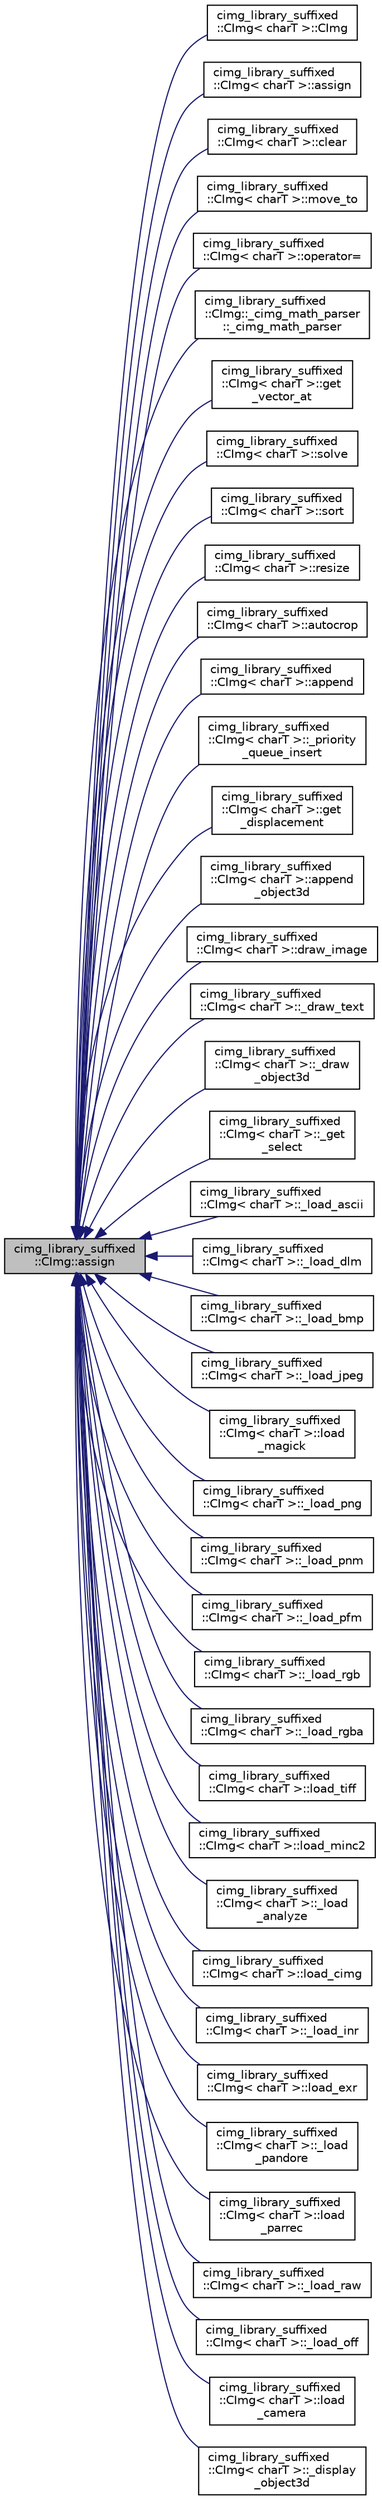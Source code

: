digraph "cimg_library_suffixed::CImg::assign"
{
  edge [fontname="Helvetica",fontsize="10",labelfontname="Helvetica",labelfontsize="10"];
  node [fontname="Helvetica",fontsize="10",shape=record];
  rankdir="LR";
  Node1 [label="cimg_library_suffixed\l::CImg::assign",height=0.2,width=0.4,color="black", fillcolor="grey75", style="filled" fontcolor="black"];
  Node1 -> Node2 [dir="back",color="midnightblue",fontsize="10",style="solid",fontname="Helvetica"];
  Node2 [label="cimg_library_suffixed\l::CImg\< charT \>::CImg",height=0.2,width=0.4,color="black", fillcolor="white", style="filled",URL="$structcimg__library__suffixed_1_1_c_img.html#a2b25d17a8c083a30b2544b292006c915",tooltip="Construct image with specified size and initialize pixel values from a sequence of integers..."];
  Node1 -> Node3 [dir="back",color="midnightblue",fontsize="10",style="solid",fontname="Helvetica"];
  Node3 [label="cimg_library_suffixed\l::CImg\< charT \>::assign",height=0.2,width=0.4,color="black", fillcolor="white", style="filled",URL="$structcimg__library__suffixed_1_1_c_img.html#a95898e33c8270ae81d3addd9302d18bc",tooltip="Construct image with specified size ."];
  Node1 -> Node4 [dir="back",color="midnightblue",fontsize="10",style="solid",fontname="Helvetica"];
  Node4 [label="cimg_library_suffixed\l::CImg\< charT \>::clear",height=0.2,width=0.4,color="black", fillcolor="white", style="filled",URL="$structcimg__library__suffixed_1_1_c_img.html#a10a523138184fd92ea297c72d8212dd6",tooltip="Construct empty image ."];
  Node1 -> Node5 [dir="back",color="midnightblue",fontsize="10",style="solid",fontname="Helvetica"];
  Node5 [label="cimg_library_suffixed\l::CImg\< charT \>::move_to",height=0.2,width=0.4,color="black", fillcolor="white", style="filled",URL="$structcimg__library__suffixed_1_1_c_img.html#a679b1e1a7717fbb6be2352355e69f077",tooltip="Transfer content of an image instance into another one."];
  Node1 -> Node6 [dir="back",color="midnightblue",fontsize="10",style="solid",fontname="Helvetica"];
  Node6 [label="cimg_library_suffixed\l::CImg\< charT \>::operator=",height=0.2,width=0.4,color="black", fillcolor="white", style="filled",URL="$structcimg__library__suffixed_1_1_c_img.html#a8e9ce81272aa269f51f670ba52b0ca70",tooltip="Copy an image into the current image instance."];
  Node1 -> Node7 [dir="back",color="midnightblue",fontsize="10",style="solid",fontname="Helvetica"];
  Node7 [label="cimg_library_suffixed\l::CImg::_cimg_math_parser\l::_cimg_math_parser",height=0.2,width=0.4,color="black", fillcolor="white", style="filled",URL="$structcimg__library__suffixed_1_1_c_img_1_1__cimg__math__parser.html#a4d69a805132e057f6b58b0dce2c1ff25"];
  Node1 -> Node8 [dir="back",color="midnightblue",fontsize="10",style="solid",fontname="Helvetica"];
  Node8 [label="cimg_library_suffixed\l::CImg\< charT \>::get\l_vector_at",height=0.2,width=0.4,color="black", fillcolor="white", style="filled",URL="$structcimg__library__suffixed_1_1_c_img.html#a2ba8896af6fa04be1d86bb16546638a9",tooltip="Get vector-valued pixel located at specified position."];
  Node1 -> Node9 [dir="back",color="midnightblue",fontsize="10",style="solid",fontname="Helvetica"];
  Node9 [label="cimg_library_suffixed\l::CImg\< charT \>::solve",height=0.2,width=0.4,color="black", fillcolor="white", style="filled",URL="$structcimg__library__suffixed_1_1_c_img.html#a3c868d05056064840adec3b2e75f2c22",tooltip="Solve a system of linear equations."];
  Node1 -> Node10 [dir="back",color="midnightblue",fontsize="10",style="solid",fontname="Helvetica"];
  Node10 [label="cimg_library_suffixed\l::CImg\< charT \>::sort",height=0.2,width=0.4,color="black", fillcolor="white", style="filled",URL="$structcimg__library__suffixed_1_1_c_img.html#aa5a7f39985713471c4289a68040242a6",tooltip="Sort pixel values."];
  Node1 -> Node11 [dir="back",color="midnightblue",fontsize="10",style="solid",fontname="Helvetica"];
  Node11 [label="cimg_library_suffixed\l::CImg\< charT \>::resize",height=0.2,width=0.4,color="black", fillcolor="white", style="filled",URL="$structcimg__library__suffixed_1_1_c_img.html#adf42a4d63a14a4199e4703743b217075",tooltip="Resize image to new dimensions."];
  Node1 -> Node12 [dir="back",color="midnightblue",fontsize="10",style="solid",fontname="Helvetica"];
  Node12 [label="cimg_library_suffixed\l::CImg\< charT \>::autocrop",height=0.2,width=0.4,color="black", fillcolor="white", style="filled",URL="$structcimg__library__suffixed_1_1_c_img.html#a0380cd4a91edefc76963edf560f5c19b",tooltip="Autocrop image region, regarding the specified background value."];
  Node1 -> Node13 [dir="back",color="midnightblue",fontsize="10",style="solid",fontname="Helvetica"];
  Node13 [label="cimg_library_suffixed\l::CImg\< charT \>::append",height=0.2,width=0.4,color="black", fillcolor="white", style="filled",URL="$structcimg__library__suffixed_1_1_c_img.html#a66b642b7548536f9dfe0328207e37ef4",tooltip="Append two images along specified axis."];
  Node1 -> Node14 [dir="back",color="midnightblue",fontsize="10",style="solid",fontname="Helvetica"];
  Node14 [label="cimg_library_suffixed\l::CImg\< charT \>::_priority\l_queue_insert",height=0.2,width=0.4,color="black", fillcolor="white", style="filled",URL="$structcimg__library__suffixed_1_1_c_img.html#af31ddcf27e837bb95ddc7bbd7b41e28d"];
  Node1 -> Node15 [dir="back",color="midnightblue",fontsize="10",style="solid",fontname="Helvetica"];
  Node15 [label="cimg_library_suffixed\l::CImg\< charT \>::get\l_displacement",height=0.2,width=0.4,color="black", fillcolor="white", style="filled",URL="$structcimg__library__suffixed_1_1_c_img.html#a724e381142945bf1b2b96dc542bcb41f",tooltip="Estimate displacement field between two images ."];
  Node1 -> Node16 [dir="back",color="midnightblue",fontsize="10",style="solid",fontname="Helvetica"];
  Node16 [label="cimg_library_suffixed\l::CImg\< charT \>::append\l_object3d",height=0.2,width=0.4,color="black", fillcolor="white", style="filled",URL="$structcimg__library__suffixed_1_1_c_img.html#af97fedf01cd4a4d8b7e0d11d519981e8",tooltip="Merge two 3d objects together."];
  Node1 -> Node17 [dir="back",color="midnightblue",fontsize="10",style="solid",fontname="Helvetica"];
  Node17 [label="cimg_library_suffixed\l::CImg\< charT \>::draw_image",height=0.2,width=0.4,color="black", fillcolor="white", style="filled",URL="$structcimg__library__suffixed_1_1_c_img.html#a4dfe9a9fb78df031a5750e7898af3d9e",tooltip="Draw an image."];
  Node1 -> Node18 [dir="back",color="midnightblue",fontsize="10",style="solid",fontname="Helvetica"];
  Node18 [label="cimg_library_suffixed\l::CImg\< charT \>::_draw_text",height=0.2,width=0.4,color="black", fillcolor="white", style="filled",URL="$structcimg__library__suffixed_1_1_c_img.html#ae6e4c19ea3d3c780d2b85cf569f4f95b"];
  Node1 -> Node19 [dir="back",color="midnightblue",fontsize="10",style="solid",fontname="Helvetica"];
  Node19 [label="cimg_library_suffixed\l::CImg\< charT \>::_draw\l_object3d",height=0.2,width=0.4,color="black", fillcolor="white", style="filled",URL="$structcimg__library__suffixed_1_1_c_img.html#a172d2a3982cc236873877aac64d9c652"];
  Node1 -> Node20 [dir="back",color="midnightblue",fontsize="10",style="solid",fontname="Helvetica"];
  Node20 [label="cimg_library_suffixed\l::CImg\< charT \>::_get\l_select",height=0.2,width=0.4,color="black", fillcolor="white", style="filled",URL="$structcimg__library__suffixed_1_1_c_img.html#a5eabe7fe9d3b7069f8cd7719ff515bdf"];
  Node1 -> Node21 [dir="back",color="midnightblue",fontsize="10",style="solid",fontname="Helvetica"];
  Node21 [label="cimg_library_suffixed\l::CImg\< charT \>::_load_ascii",height=0.2,width=0.4,color="black", fillcolor="white", style="filled",URL="$structcimg__library__suffixed_1_1_c_img.html#aec24d1f432932c808966d2a74c7aecb1"];
  Node1 -> Node22 [dir="back",color="midnightblue",fontsize="10",style="solid",fontname="Helvetica"];
  Node22 [label="cimg_library_suffixed\l::CImg\< charT \>::_load_dlm",height=0.2,width=0.4,color="black", fillcolor="white", style="filled",URL="$structcimg__library__suffixed_1_1_c_img.html#a92c4de19e08058f4ee09035bf83c4f05"];
  Node1 -> Node23 [dir="back",color="midnightblue",fontsize="10",style="solid",fontname="Helvetica"];
  Node23 [label="cimg_library_suffixed\l::CImg\< charT \>::_load_bmp",height=0.2,width=0.4,color="black", fillcolor="white", style="filled",URL="$structcimg__library__suffixed_1_1_c_img.html#aa54db2f4c7251f0b2ec7e27c55f035ad"];
  Node1 -> Node24 [dir="back",color="midnightblue",fontsize="10",style="solid",fontname="Helvetica"];
  Node24 [label="cimg_library_suffixed\l::CImg\< charT \>::_load_jpeg",height=0.2,width=0.4,color="black", fillcolor="white", style="filled",URL="$structcimg__library__suffixed_1_1_c_img.html#aaa44f102ce0bd97a01d128fe431c1bb2"];
  Node1 -> Node25 [dir="back",color="midnightblue",fontsize="10",style="solid",fontname="Helvetica"];
  Node25 [label="cimg_library_suffixed\l::CImg\< charT \>::load\l_magick",height=0.2,width=0.4,color="black", fillcolor="white", style="filled",URL="$structcimg__library__suffixed_1_1_c_img.html#af0105ec4e0f60f8e49ef9040d8b4dbf8",tooltip="Load image from a file, using Magick++ library."];
  Node1 -> Node26 [dir="back",color="midnightblue",fontsize="10",style="solid",fontname="Helvetica"];
  Node26 [label="cimg_library_suffixed\l::CImg\< charT \>::_load_png",height=0.2,width=0.4,color="black", fillcolor="white", style="filled",URL="$structcimg__library__suffixed_1_1_c_img.html#afad5bf433ccb74d5920256022584b88b"];
  Node1 -> Node27 [dir="back",color="midnightblue",fontsize="10",style="solid",fontname="Helvetica"];
  Node27 [label="cimg_library_suffixed\l::CImg\< charT \>::_load_pnm",height=0.2,width=0.4,color="black", fillcolor="white", style="filled",URL="$structcimg__library__suffixed_1_1_c_img.html#a4ee4502761ce479392f2641211a5694f"];
  Node1 -> Node28 [dir="back",color="midnightblue",fontsize="10",style="solid",fontname="Helvetica"];
  Node28 [label="cimg_library_suffixed\l::CImg\< charT \>::_load_pfm",height=0.2,width=0.4,color="black", fillcolor="white", style="filled",URL="$structcimg__library__suffixed_1_1_c_img.html#a0735cc3a6a6f0639ff34e98086cb7992"];
  Node1 -> Node29 [dir="back",color="midnightblue",fontsize="10",style="solid",fontname="Helvetica"];
  Node29 [label="cimg_library_suffixed\l::CImg\< charT \>::_load_rgb",height=0.2,width=0.4,color="black", fillcolor="white", style="filled",URL="$structcimg__library__suffixed_1_1_c_img.html#a2f8efc3e31f3efd003fcde8a2663fe3c"];
  Node1 -> Node30 [dir="back",color="midnightblue",fontsize="10",style="solid",fontname="Helvetica"];
  Node30 [label="cimg_library_suffixed\l::CImg\< charT \>::_load_rgba",height=0.2,width=0.4,color="black", fillcolor="white", style="filled",URL="$structcimg__library__suffixed_1_1_c_img.html#af69044fe2a359aa23435d1fffc16c382"];
  Node1 -> Node31 [dir="back",color="midnightblue",fontsize="10",style="solid",fontname="Helvetica"];
  Node31 [label="cimg_library_suffixed\l::CImg\< charT \>::load_tiff",height=0.2,width=0.4,color="black", fillcolor="white", style="filled",URL="$structcimg__library__suffixed_1_1_c_img.html#afae55bae3c5da07c1960231b7185202c",tooltip="Load image from a TIFF file."];
  Node1 -> Node32 [dir="back",color="midnightblue",fontsize="10",style="solid",fontname="Helvetica"];
  Node32 [label="cimg_library_suffixed\l::CImg\< charT \>::load_minc2",height=0.2,width=0.4,color="black", fillcolor="white", style="filled",URL="$structcimg__library__suffixed_1_1_c_img.html#afef1911ae374b6dc61cc2276407da523",tooltip="Load image from a MINC2 file."];
  Node1 -> Node33 [dir="back",color="midnightblue",fontsize="10",style="solid",fontname="Helvetica"];
  Node33 [label="cimg_library_suffixed\l::CImg\< charT \>::_load\l_analyze",height=0.2,width=0.4,color="black", fillcolor="white", style="filled",URL="$structcimg__library__suffixed_1_1_c_img.html#a01444df91267a5b4cb8105ac5886f12f"];
  Node1 -> Node34 [dir="back",color="midnightblue",fontsize="10",style="solid",fontname="Helvetica"];
  Node34 [label="cimg_library_suffixed\l::CImg\< charT \>::load_cimg",height=0.2,width=0.4,color="black", fillcolor="white", style="filled",URL="$structcimg__library__suffixed_1_1_c_img.html#acd11fa7d0e9e7598c686eeadd86b792d",tooltip="Load image from a .cimg[z] file."];
  Node1 -> Node35 [dir="back",color="midnightblue",fontsize="10",style="solid",fontname="Helvetica"];
  Node35 [label="cimg_library_suffixed\l::CImg\< charT \>::_load_inr",height=0.2,width=0.4,color="black", fillcolor="white", style="filled",URL="$structcimg__library__suffixed_1_1_c_img.html#a9347170daf5606c1957d03a417b7f8b7"];
  Node1 -> Node36 [dir="back",color="midnightblue",fontsize="10",style="solid",fontname="Helvetica"];
  Node36 [label="cimg_library_suffixed\l::CImg\< charT \>::load_exr",height=0.2,width=0.4,color="black", fillcolor="white", style="filled",URL="$structcimg__library__suffixed_1_1_c_img.html#a0c1fe12517dfb17cd1130db2f9e78d29",tooltip="Load image from a EXR file."];
  Node1 -> Node37 [dir="back",color="midnightblue",fontsize="10",style="solid",fontname="Helvetica"];
  Node37 [label="cimg_library_suffixed\l::CImg\< charT \>::_load\l_pandore",height=0.2,width=0.4,color="black", fillcolor="white", style="filled",URL="$structcimg__library__suffixed_1_1_c_img.html#abca75206a158250ae62f9f66e8da76c6"];
  Node1 -> Node38 [dir="back",color="midnightblue",fontsize="10",style="solid",fontname="Helvetica"];
  Node38 [label="cimg_library_suffixed\l::CImg\< charT \>::load\l_parrec",height=0.2,width=0.4,color="black", fillcolor="white", style="filled",URL="$structcimg__library__suffixed_1_1_c_img.html#a2443496c0824ead4e1bf8a84c5eda7b0",tooltip="Load image from a PAR-REC (Philips) file."];
  Node1 -> Node39 [dir="back",color="midnightblue",fontsize="10",style="solid",fontname="Helvetica"];
  Node39 [label="cimg_library_suffixed\l::CImg\< charT \>::_load_raw",height=0.2,width=0.4,color="black", fillcolor="white", style="filled",URL="$structcimg__library__suffixed_1_1_c_img.html#a88ea2fc9da669c9b6b09d4f8a8636e8c"];
  Node1 -> Node40 [dir="back",color="midnightblue",fontsize="10",style="solid",fontname="Helvetica"];
  Node40 [label="cimg_library_suffixed\l::CImg\< charT \>::_load_off",height=0.2,width=0.4,color="black", fillcolor="white", style="filled",URL="$structcimg__library__suffixed_1_1_c_img.html#a8f2efb14f687ccdb85c060757ca5a306"];
  Node1 -> Node41 [dir="back",color="midnightblue",fontsize="10",style="solid",fontname="Helvetica"];
  Node41 [label="cimg_library_suffixed\l::CImg\< charT \>::load\l_camera",height=0.2,width=0.4,color="black", fillcolor="white", style="filled",URL="$structcimg__library__suffixed_1_1_c_img.html#a3eb9c541f379fd3469443a5e0127b6b3",tooltip="Load image from a camera stream, using OpenCV."];
  Node1 -> Node42 [dir="back",color="midnightblue",fontsize="10",style="solid",fontname="Helvetica"];
  Node42 [label="cimg_library_suffixed\l::CImg\< charT \>::_display\l_object3d",height=0.2,width=0.4,color="black", fillcolor="white", style="filled",URL="$structcimg__library__suffixed_1_1_c_img.html#a8b851d32cf0f6b1b0a93b592cae54331"];
}
